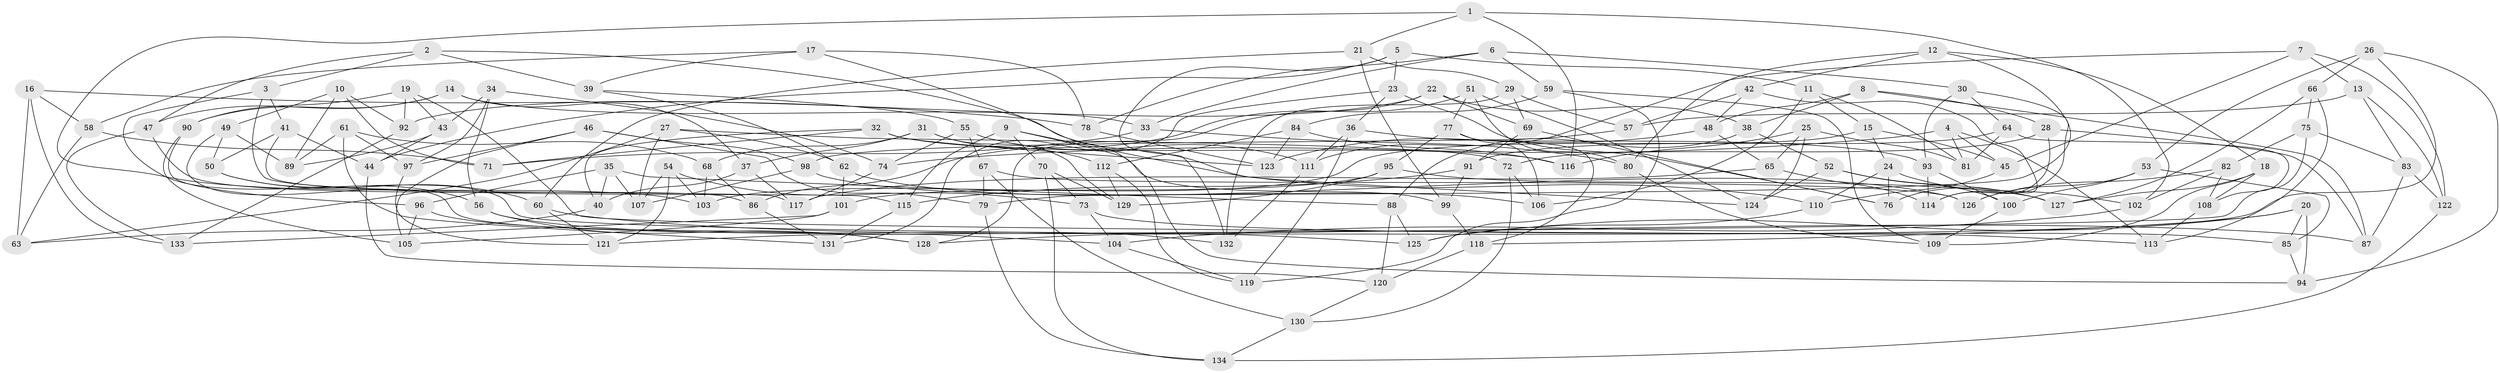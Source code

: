 // Generated by graph-tools (version 1.1) at 2025/03/03/09/25 03:03:06]
// undirected, 134 vertices, 268 edges
graph export_dot {
graph [start="1"]
  node [color=gray90,style=filled];
  1;
  2;
  3;
  4;
  5;
  6;
  7;
  8;
  9;
  10;
  11;
  12;
  13;
  14;
  15;
  16;
  17;
  18;
  19;
  20;
  21;
  22;
  23;
  24;
  25;
  26;
  27;
  28;
  29;
  30;
  31;
  32;
  33;
  34;
  35;
  36;
  37;
  38;
  39;
  40;
  41;
  42;
  43;
  44;
  45;
  46;
  47;
  48;
  49;
  50;
  51;
  52;
  53;
  54;
  55;
  56;
  57;
  58;
  59;
  60;
  61;
  62;
  63;
  64;
  65;
  66;
  67;
  68;
  69;
  70;
  71;
  72;
  73;
  74;
  75;
  76;
  77;
  78;
  79;
  80;
  81;
  82;
  83;
  84;
  85;
  86;
  87;
  88;
  89;
  90;
  91;
  92;
  93;
  94;
  95;
  96;
  97;
  98;
  99;
  100;
  101;
  102;
  103;
  104;
  105;
  106;
  107;
  108;
  109;
  110;
  111;
  112;
  113;
  114;
  115;
  116;
  117;
  118;
  119;
  120;
  121;
  122;
  123;
  124;
  125;
  126;
  127;
  128;
  129;
  130;
  131;
  132;
  133;
  134;
  1 -- 116;
  1 -- 102;
  1 -- 21;
  1 -- 103;
  2 -- 39;
  2 -- 47;
  2 -- 124;
  2 -- 3;
  3 -- 125;
  3 -- 117;
  3 -- 41;
  4 -- 81;
  4 -- 74;
  4 -- 45;
  4 -- 113;
  5 -- 11;
  5 -- 132;
  5 -- 23;
  5 -- 44;
  6 -- 78;
  6 -- 59;
  6 -- 30;
  6 -- 33;
  7 -- 122;
  7 -- 45;
  7 -- 111;
  7 -- 13;
  8 -- 28;
  8 -- 87;
  8 -- 38;
  8 -- 48;
  9 -- 110;
  9 -- 115;
  9 -- 99;
  9 -- 70;
  10 -- 89;
  10 -- 92;
  10 -- 71;
  10 -- 49;
  11 -- 15;
  11 -- 81;
  11 -- 106;
  12 -- 80;
  12 -- 18;
  12 -- 42;
  12 -- 79;
  13 -- 57;
  13 -- 83;
  13 -- 122;
  14 -- 90;
  14 -- 47;
  14 -- 33;
  14 -- 37;
  15 -- 24;
  15 -- 45;
  15 -- 103;
  16 -- 63;
  16 -- 78;
  16 -- 58;
  16 -- 133;
  17 -- 94;
  17 -- 58;
  17 -- 78;
  17 -- 39;
  18 -- 108;
  18 -- 109;
  18 -- 127;
  19 -- 43;
  19 -- 90;
  19 -- 92;
  19 -- 113;
  20 -- 118;
  20 -- 85;
  20 -- 94;
  20 -- 125;
  21 -- 29;
  21 -- 60;
  21 -- 99;
  22 -- 69;
  22 -- 92;
  22 -- 38;
  22 -- 128;
  23 -- 76;
  23 -- 131;
  23 -- 36;
  24 -- 110;
  24 -- 76;
  24 -- 102;
  25 -- 124;
  25 -- 65;
  25 -- 81;
  25 -- 116;
  26 -- 66;
  26 -- 94;
  26 -- 128;
  26 -- 53;
  27 -- 72;
  27 -- 63;
  27 -- 107;
  27 -- 62;
  28 -- 114;
  28 -- 72;
  28 -- 87;
  29 -- 57;
  29 -- 132;
  29 -- 69;
  30 -- 64;
  30 -- 114;
  30 -- 93;
  31 -- 129;
  31 -- 68;
  31 -- 112;
  31 -- 37;
  32 -- 123;
  32 -- 116;
  32 -- 40;
  32 -- 71;
  33 -- 71;
  33 -- 80;
  34 -- 56;
  34 -- 74;
  34 -- 97;
  34 -- 43;
  35 -- 40;
  35 -- 88;
  35 -- 96;
  35 -- 107;
  36 -- 93;
  36 -- 119;
  36 -- 111;
  37 -- 117;
  37 -- 40;
  38 -- 52;
  38 -- 88;
  39 -- 62;
  39 -- 55;
  40 -- 63;
  41 -- 44;
  41 -- 115;
  41 -- 50;
  42 -- 76;
  42 -- 57;
  42 -- 48;
  43 -- 89;
  43 -- 44;
  44 -- 120;
  45 -- 110;
  46 -- 79;
  46 -- 98;
  46 -- 97;
  46 -- 105;
  47 -- 86;
  47 -- 133;
  48 -- 123;
  48 -- 65;
  49 -- 104;
  49 -- 89;
  49 -- 50;
  50 -- 60;
  50 -- 56;
  51 -- 86;
  51 -- 124;
  51 -- 80;
  51 -- 77;
  52 -- 124;
  52 -- 100;
  52 -- 127;
  53 -- 85;
  53 -- 100;
  53 -- 126;
  54 -- 107;
  54 -- 103;
  54 -- 121;
  54 -- 73;
  55 -- 67;
  55 -- 74;
  55 -- 111;
  56 -- 132;
  56 -- 128;
  57 -- 98;
  58 -- 63;
  58 -- 71;
  59 -- 84;
  59 -- 119;
  59 -- 109;
  60 -- 121;
  60 -- 87;
  61 -- 89;
  61 -- 97;
  61 -- 131;
  61 -- 68;
  62 -- 101;
  62 -- 126;
  64 -- 91;
  64 -- 81;
  64 -- 108;
  65 -- 117;
  65 -- 114;
  66 -- 127;
  66 -- 113;
  66 -- 75;
  67 -- 126;
  67 -- 130;
  67 -- 79;
  68 -- 86;
  68 -- 103;
  69 -- 91;
  69 -- 76;
  70 -- 129;
  70 -- 134;
  70 -- 73;
  72 -- 106;
  72 -- 130;
  73 -- 85;
  73 -- 104;
  74 -- 117;
  75 -- 83;
  75 -- 121;
  75 -- 82;
  77 -- 106;
  77 -- 95;
  77 -- 118;
  78 -- 123;
  79 -- 134;
  80 -- 109;
  82 -- 108;
  82 -- 126;
  82 -- 102;
  83 -- 122;
  83 -- 87;
  84 -- 116;
  84 -- 123;
  84 -- 112;
  85 -- 94;
  86 -- 131;
  88 -- 120;
  88 -- 125;
  90 -- 105;
  90 -- 96;
  91 -- 99;
  91 -- 115;
  92 -- 133;
  93 -- 114;
  93 -- 100;
  95 -- 129;
  95 -- 127;
  95 -- 101;
  96 -- 105;
  96 -- 128;
  97 -- 121;
  98 -- 106;
  98 -- 107;
  99 -- 118;
  100 -- 109;
  101 -- 133;
  101 -- 105;
  102 -- 104;
  104 -- 119;
  108 -- 113;
  110 -- 125;
  111 -- 132;
  112 -- 119;
  112 -- 129;
  115 -- 131;
  118 -- 120;
  120 -- 130;
  122 -- 134;
  130 -- 134;
}
